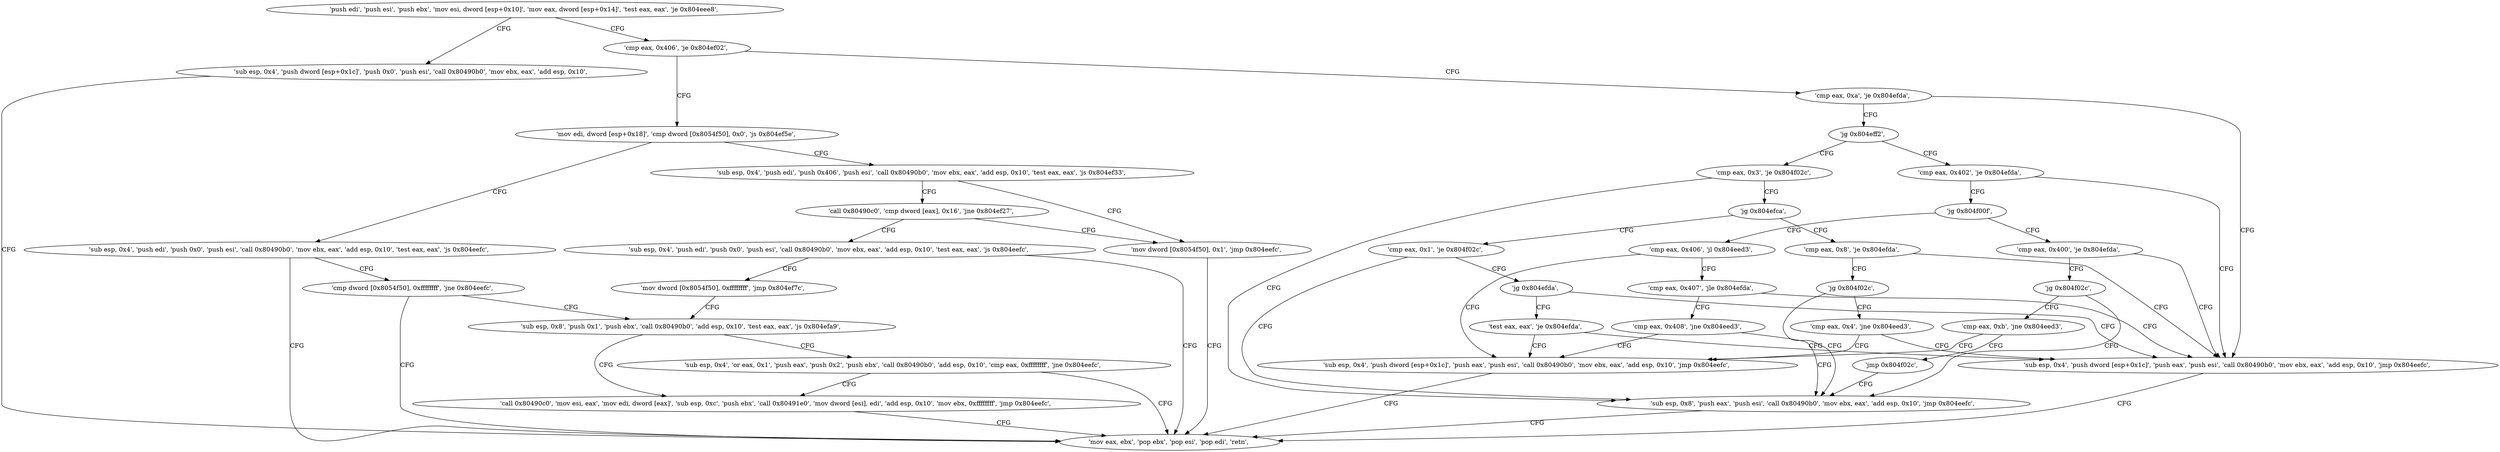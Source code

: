 digraph "func" {
"134540936" [label = "'push edi', 'push esi', 'push ebx', 'mov esi, dword [esp+0x10]', 'mov eax, dword [esp+0x14]', 'test eax, eax', 'je 0x804eee8', " ]
"134541032" [label = "'sub esp, 0x4', 'push dword [esp+0x1c]', 'push 0x0', 'push esi', 'call 0x80490b0', 'mov ebx, eax', 'add esp, 0x10', " ]
"134540951" [label = "'cmp eax, 0x406', 'je 0x804ef02', " ]
"134541052" [label = "'mov eax, ebx', 'pop ebx', 'pop esi', 'pop edi', 'retn', " ]
"134541058" [label = "'mov edi, dword [esp+0x18]', 'cmp dword [0x8054f50], 0x0', 'js 0x804ef5e', " ]
"134540958" [label = "'cmp eax, 0xa', 'je 0x804efda', " ]
"134541150" [label = "'sub esp, 0x4', 'push edi', 'push 0x0', 'push esi', 'call 0x80490b0', 'mov ebx, eax', 'add esp, 0x10', 'test eax, eax', 'js 0x804eefc', " ]
"134541071" [label = "'sub esp, 0x4', 'push edi', 'push 0x406', 'push esi', 'call 0x80490b0', 'mov ebx, eax', 'add esp, 0x10', 'test eax, eax', 'js 0x804ef33', " ]
"134541274" [label = "'sub esp, 0x4', 'push dword [esp+0x1c]', 'push eax', 'push esi', 'call 0x80490b0', 'mov ebx, eax', 'add esp, 0x10', 'jmp 0x804eefc', " ]
"134540967" [label = "'jg 0x804eff2', " ]
"134541171" [label = "'cmp dword [0x8054f50], 0xffffffff', 'jne 0x804eefc', " ]
"134541107" [label = "'call 0x80490c0', 'cmp dword [eax], 0x16', 'jne 0x804ef27', " ]
"134541095" [label = "'mov dword [0x8054f50], 0x1', 'jmp 0x804eefc', " ]
"134541298" [label = "'cmp eax, 0x402', 'je 0x804efda', " ]
"134540973" [label = "'cmp eax, 0x3', 'je 0x804f02c', " ]
"134541180" [label = "'sub esp, 0x8', 'push 0x1', 'push ebx', 'call 0x80490b0', 'add esp, 0x10', 'test eax, eax', 'js 0x804efa9', " ]
"134541117" [label = "'sub esp, 0x4', 'push edi', 'push 0x0', 'push esi', 'call 0x80490b0', 'mov ebx, eax', 'add esp, 0x10', 'test eax, eax', 'js 0x804eefc', " ]
"134541305" [label = "'jg 0x804f00f', " ]
"134541356" [label = "'sub esp, 0x8', 'push eax', 'push esi', 'call 0x80490b0', 'mov ebx, eax', 'add esp, 0x10', 'jmp 0x804eefc', " ]
"134540982" [label = "'jg 0x804efca', " ]
"134541225" [label = "'call 0x80490c0', 'mov esi, eax', 'mov edi, dword [eax]', 'sub esp, 0xc', 'push ebx', 'call 0x80491e0', 'mov dword [esi], edi', 'add esp, 0x10', 'mov ebx, 0xffffffff', 'jmp 0x804eefc', " ]
"134541198" [label = "'sub esp, 0x4', 'or eax, 0x1', 'push eax', 'push 0x2', 'push ebx', 'call 0x80490b0', 'add esp, 0x10', 'cmp eax, 0xffffffff', 'jne 0x804eefc', " ]
"134541138" [label = "'mov dword [0x8054f50], 0xffffffff', 'jmp 0x804ef7c', " ]
"134541327" [label = "'cmp eax, 0x406', 'jl 0x804eed3', " ]
"134541307" [label = "'cmp eax, 0x400', 'je 0x804efda', " ]
"134541258" [label = "'cmp eax, 0x8', 'je 0x804efda', " ]
"134540988" [label = "'cmp eax, 0x1', 'je 0x804f02c', " ]
"134541011" [label = "'sub esp, 0x4', 'push dword [esp+0x1c]', 'push eax', 'push esi', 'call 0x80490b0', 'mov ebx, eax', 'add esp, 0x10', 'jmp 0x804eefc', " ]
"134541338" [label = "'cmp eax, 0x407', 'jle 0x804efda', " ]
"134541314" [label = "'jg 0x804f02c', " ]
"134541263" [label = "'jg 0x804f02c', " ]
"134540997" [label = "'jg 0x804efda', " ]
"134541345" [label = "'cmp eax, 0x408', 'jne 0x804eed3', " ]
"134541316" [label = "'cmp eax, 0xb', 'jne 0x804eed3', " ]
"134541265" [label = "'cmp eax, 0x4', 'jne 0x804eed3', " ]
"134541003" [label = "'test eax, eax', 'je 0x804efda', " ]
"134541325" [label = "'jmp 0x804f02c', " ]
"134540936" -> "134541032" [ label = "CFG" ]
"134540936" -> "134540951" [ label = "CFG" ]
"134541032" -> "134541052" [ label = "CFG" ]
"134540951" -> "134541058" [ label = "CFG" ]
"134540951" -> "134540958" [ label = "CFG" ]
"134541058" -> "134541150" [ label = "CFG" ]
"134541058" -> "134541071" [ label = "CFG" ]
"134540958" -> "134541274" [ label = "CFG" ]
"134540958" -> "134540967" [ label = "CFG" ]
"134541150" -> "134541052" [ label = "CFG" ]
"134541150" -> "134541171" [ label = "CFG" ]
"134541071" -> "134541107" [ label = "CFG" ]
"134541071" -> "134541095" [ label = "CFG" ]
"134541274" -> "134541052" [ label = "CFG" ]
"134540967" -> "134541298" [ label = "CFG" ]
"134540967" -> "134540973" [ label = "CFG" ]
"134541171" -> "134541052" [ label = "CFG" ]
"134541171" -> "134541180" [ label = "CFG" ]
"134541107" -> "134541095" [ label = "CFG" ]
"134541107" -> "134541117" [ label = "CFG" ]
"134541095" -> "134541052" [ label = "CFG" ]
"134541298" -> "134541274" [ label = "CFG" ]
"134541298" -> "134541305" [ label = "CFG" ]
"134540973" -> "134541356" [ label = "CFG" ]
"134540973" -> "134540982" [ label = "CFG" ]
"134541180" -> "134541225" [ label = "CFG" ]
"134541180" -> "134541198" [ label = "CFG" ]
"134541117" -> "134541052" [ label = "CFG" ]
"134541117" -> "134541138" [ label = "CFG" ]
"134541305" -> "134541327" [ label = "CFG" ]
"134541305" -> "134541307" [ label = "CFG" ]
"134541356" -> "134541052" [ label = "CFG" ]
"134540982" -> "134541258" [ label = "CFG" ]
"134540982" -> "134540988" [ label = "CFG" ]
"134541225" -> "134541052" [ label = "CFG" ]
"134541198" -> "134541052" [ label = "CFG" ]
"134541198" -> "134541225" [ label = "CFG" ]
"134541138" -> "134541180" [ label = "CFG" ]
"134541327" -> "134541011" [ label = "CFG" ]
"134541327" -> "134541338" [ label = "CFG" ]
"134541307" -> "134541274" [ label = "CFG" ]
"134541307" -> "134541314" [ label = "CFG" ]
"134541258" -> "134541274" [ label = "CFG" ]
"134541258" -> "134541263" [ label = "CFG" ]
"134540988" -> "134541356" [ label = "CFG" ]
"134540988" -> "134540997" [ label = "CFG" ]
"134541011" -> "134541052" [ label = "CFG" ]
"134541338" -> "134541274" [ label = "CFG" ]
"134541338" -> "134541345" [ label = "CFG" ]
"134541314" -> "134541356" [ label = "CFG" ]
"134541314" -> "134541316" [ label = "CFG" ]
"134541263" -> "134541356" [ label = "CFG" ]
"134541263" -> "134541265" [ label = "CFG" ]
"134540997" -> "134541274" [ label = "CFG" ]
"134540997" -> "134541003" [ label = "CFG" ]
"134541345" -> "134541011" [ label = "CFG" ]
"134541345" -> "134541356" [ label = "CFG" ]
"134541316" -> "134541011" [ label = "CFG" ]
"134541316" -> "134541325" [ label = "CFG" ]
"134541265" -> "134541011" [ label = "CFG" ]
"134541265" -> "134541274" [ label = "CFG" ]
"134541003" -> "134541274" [ label = "CFG" ]
"134541003" -> "134541011" [ label = "CFG" ]
"134541325" -> "134541356" [ label = "CFG" ]
}
